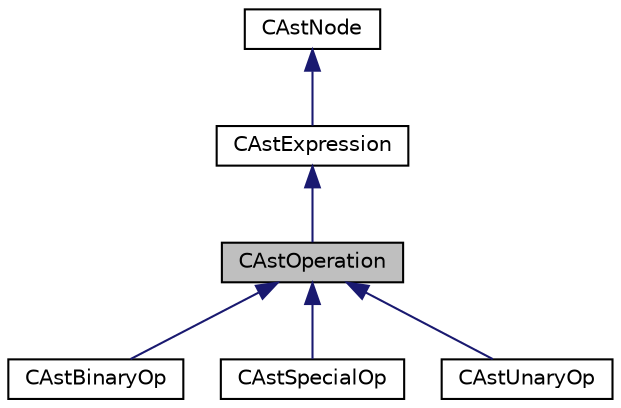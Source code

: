 digraph "CAstOperation"
{
  edge [fontname="Helvetica",fontsize="10",labelfontname="Helvetica",labelfontsize="10"];
  node [fontname="Helvetica",fontsize="10",shape=record];
  Node0 [label="CAstOperation",height=0.2,width=0.4,color="black", fillcolor="grey75", style="filled", fontcolor="black"];
  Node1 -> Node0 [dir="back",color="midnightblue",fontsize="10",style="solid",fontname="Helvetica"];
  Node1 [label="CAstExpression",height=0.2,width=0.4,color="black", fillcolor="white", style="filled",URL="$classCAstExpression.html",tooltip="AST expression node. "];
  Node2 -> Node1 [dir="back",color="midnightblue",fontsize="10",style="solid",fontname="Helvetica"];
  Node2 [label="CAstNode",height=0.2,width=0.4,color="black", fillcolor="white", style="filled",URL="$classCAstNode.html",tooltip="AST base node. "];
  Node0 -> Node3 [dir="back",color="midnightblue",fontsize="10",style="solid",fontname="Helvetica"];
  Node3 [label="CAstBinaryOp",height=0.2,width=0.4,color="black", fillcolor="white", style="filled",URL="$classCAstBinaryOp.html",tooltip="AST binary operation node. "];
  Node0 -> Node4 [dir="back",color="midnightblue",fontsize="10",style="solid",fontname="Helvetica"];
  Node4 [label="CAstSpecialOp",height=0.2,width=0.4,color="black", fillcolor="white", style="filled",URL="$classCAstSpecialOp.html",tooltip="AST special operation node. "];
  Node0 -> Node5 [dir="back",color="midnightblue",fontsize="10",style="solid",fontname="Helvetica"];
  Node5 [label="CAstUnaryOp",height=0.2,width=0.4,color="black", fillcolor="white", style="filled",URL="$classCAstUnaryOp.html",tooltip="AST unary operation node. "];
}
